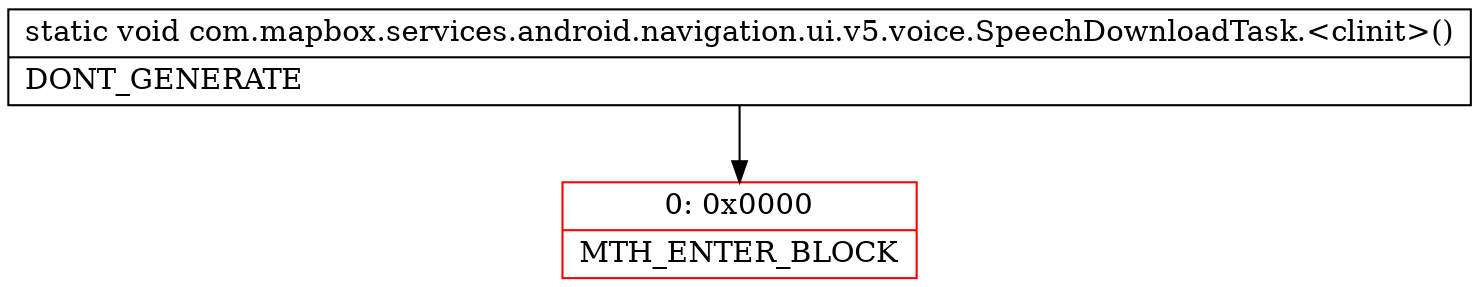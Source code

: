 digraph "CFG forcom.mapbox.services.android.navigation.ui.v5.voice.SpeechDownloadTask.\<clinit\>()V" {
subgraph cluster_Region_285148561 {
label = "R(0)";
node [shape=record,color=blue];
}
Node_0 [shape=record,color=red,label="{0\:\ 0x0000|MTH_ENTER_BLOCK\l}"];
MethodNode[shape=record,label="{static void com.mapbox.services.android.navigation.ui.v5.voice.SpeechDownloadTask.\<clinit\>()  | DONT_GENERATE\l}"];
MethodNode -> Node_0;
}

